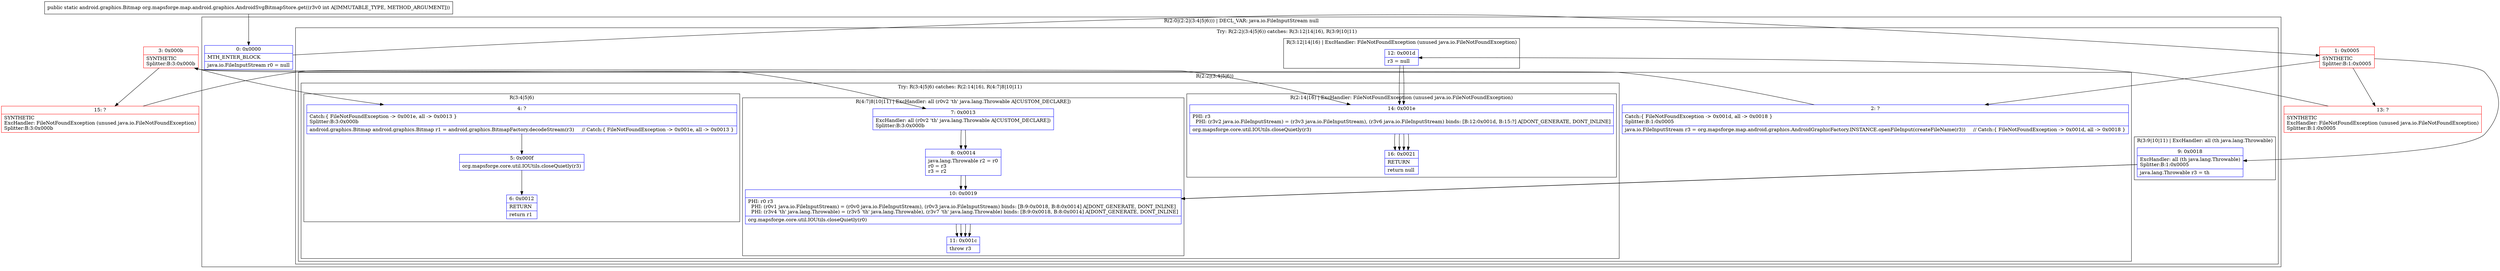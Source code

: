 digraph "CFG fororg.mapsforge.map.android.graphics.AndroidSvgBitmapStore.get(I)Landroid\/graphics\/Bitmap;" {
subgraph cluster_Region_547157854 {
label = "R(2:0|(2:2|(3:4|5|6))) | DECL_VAR: java.io.FileInputStream null\l";
node [shape=record,color=blue];
Node_0 [shape=record,label="{0\:\ 0x0000|MTH_ENTER_BLOCK\l|java.io.FileInputStream r0 = null\l}"];
subgraph cluster_TryCatchRegion_1389694761 {
label = "Try: R(2:2|(3:4|5|6)) catches: R(3:12|14|16), R(3:9|10|11)";
node [shape=record,color=blue];
subgraph cluster_Region_2018543048 {
label = "R(2:2|(3:4|5|6))";
node [shape=record,color=blue];
Node_2 [shape=record,label="{2\:\ ?|Catch:\{ FileNotFoundException \-\> 0x001d, all \-\> 0x0018 \}\lSplitter:B:1:0x0005\l|java.io.FileInputStream r3 = org.mapsforge.map.android.graphics.AndroidGraphicFactory.INSTANCE.openFileInput(createFileName(r3))     \/\/ Catch:\{ FileNotFoundException \-\> 0x001d, all \-\> 0x0018 \}\l}"];
subgraph cluster_TryCatchRegion_324859454 {
label = "Try: R(3:4|5|6) catches: R(2:14|16), R(4:7|8|10|11)";
node [shape=record,color=blue];
subgraph cluster_Region_2008214338 {
label = "R(3:4|5|6)";
node [shape=record,color=blue];
Node_4 [shape=record,label="{4\:\ ?|Catch:\{ FileNotFoundException \-\> 0x001e, all \-\> 0x0013 \}\lSplitter:B:3:0x000b\l|android.graphics.Bitmap android.graphics.Bitmap r1 = android.graphics.BitmapFactory.decodeStream(r3)     \/\/ Catch:\{ FileNotFoundException \-\> 0x001e, all \-\> 0x0013 \}\l}"];
Node_5 [shape=record,label="{5\:\ 0x000f|org.mapsforge.core.util.IOUtils.closeQuietly(r3)\l}"];
Node_6 [shape=record,label="{6\:\ 0x0012|RETURN\l|return r1\l}"];
}
subgraph cluster_Region_841320413 {
label = "R(2:14|16) | ExcHandler: FileNotFoundException (unused java.io.FileNotFoundException)\l";
node [shape=record,color=blue];
Node_14 [shape=record,label="{14\:\ 0x001e|PHI: r3 \l  PHI: (r3v2 java.io.FileInputStream) = (r3v3 java.io.FileInputStream), (r3v6 java.io.FileInputStream) binds: [B:12:0x001d, B:15:?] A[DONT_GENERATE, DONT_INLINE]\l|org.mapsforge.core.util.IOUtils.closeQuietly(r3)\l}"];
Node_16 [shape=record,label="{16\:\ 0x0021|RETURN\l|return null\l}"];
}
subgraph cluster_Region_1619913740 {
label = "R(4:7|8|10|11) | ExcHandler: all (r0v2 'th' java.lang.Throwable A[CUSTOM_DECLARE])\l";
node [shape=record,color=blue];
Node_7 [shape=record,label="{7\:\ 0x0013|ExcHandler: all (r0v2 'th' java.lang.Throwable A[CUSTOM_DECLARE])\lSplitter:B:3:0x000b\l}"];
Node_8 [shape=record,label="{8\:\ 0x0014|java.lang.Throwable r2 = r0\lr0 = r3\lr3 = r2\l}"];
Node_10 [shape=record,label="{10\:\ 0x0019|PHI: r0 r3 \l  PHI: (r0v1 java.io.FileInputStream) = (r0v0 java.io.FileInputStream), (r0v3 java.io.FileInputStream) binds: [B:9:0x0018, B:8:0x0014] A[DONT_GENERATE, DONT_INLINE]\l  PHI: (r3v4 'th' java.lang.Throwable) = (r3v5 'th' java.lang.Throwable), (r3v7 'th' java.lang.Throwable) binds: [B:9:0x0018, B:8:0x0014] A[DONT_GENERATE, DONT_INLINE]\l|org.mapsforge.core.util.IOUtils.closeQuietly(r0)\l}"];
Node_11 [shape=record,label="{11\:\ 0x001c|throw r3\l}"];
}
}
}
subgraph cluster_Region_1068610407 {
label = "R(3:12|14|16) | ExcHandler: FileNotFoundException (unused java.io.FileNotFoundException)\l";
node [shape=record,color=blue];
Node_12 [shape=record,label="{12\:\ 0x001d|r3 = null\l}"];
Node_14 [shape=record,label="{14\:\ 0x001e|PHI: r3 \l  PHI: (r3v2 java.io.FileInputStream) = (r3v3 java.io.FileInputStream), (r3v6 java.io.FileInputStream) binds: [B:12:0x001d, B:15:?] A[DONT_GENERATE, DONT_INLINE]\l|org.mapsforge.core.util.IOUtils.closeQuietly(r3)\l}"];
Node_16 [shape=record,label="{16\:\ 0x0021|RETURN\l|return null\l}"];
}
subgraph cluster_Region_1659217181 {
label = "R(3:9|10|11) | ExcHandler: all (th java.lang.Throwable)\l";
node [shape=record,color=blue];
Node_9 [shape=record,label="{9\:\ 0x0018|ExcHandler: all (th java.lang.Throwable)\lSplitter:B:1:0x0005\l|java.lang.Throwable r3 = th\l}"];
Node_10 [shape=record,label="{10\:\ 0x0019|PHI: r0 r3 \l  PHI: (r0v1 java.io.FileInputStream) = (r0v0 java.io.FileInputStream), (r0v3 java.io.FileInputStream) binds: [B:9:0x0018, B:8:0x0014] A[DONT_GENERATE, DONT_INLINE]\l  PHI: (r3v4 'th' java.lang.Throwable) = (r3v5 'th' java.lang.Throwable), (r3v7 'th' java.lang.Throwable) binds: [B:9:0x0018, B:8:0x0014] A[DONT_GENERATE, DONT_INLINE]\l|org.mapsforge.core.util.IOUtils.closeQuietly(r0)\l}"];
Node_11 [shape=record,label="{11\:\ 0x001c|throw r3\l}"];
}
}
}
subgraph cluster_Region_1068610407 {
label = "R(3:12|14|16) | ExcHandler: FileNotFoundException (unused java.io.FileNotFoundException)\l";
node [shape=record,color=blue];
Node_12 [shape=record,label="{12\:\ 0x001d|r3 = null\l}"];
Node_14 [shape=record,label="{14\:\ 0x001e|PHI: r3 \l  PHI: (r3v2 java.io.FileInputStream) = (r3v3 java.io.FileInputStream), (r3v6 java.io.FileInputStream) binds: [B:12:0x001d, B:15:?] A[DONT_GENERATE, DONT_INLINE]\l|org.mapsforge.core.util.IOUtils.closeQuietly(r3)\l}"];
Node_16 [shape=record,label="{16\:\ 0x0021|RETURN\l|return null\l}"];
}
subgraph cluster_Region_1659217181 {
label = "R(3:9|10|11) | ExcHandler: all (th java.lang.Throwable)\l";
node [shape=record,color=blue];
Node_9 [shape=record,label="{9\:\ 0x0018|ExcHandler: all (th java.lang.Throwable)\lSplitter:B:1:0x0005\l|java.lang.Throwable r3 = th\l}"];
Node_10 [shape=record,label="{10\:\ 0x0019|PHI: r0 r3 \l  PHI: (r0v1 java.io.FileInputStream) = (r0v0 java.io.FileInputStream), (r0v3 java.io.FileInputStream) binds: [B:9:0x0018, B:8:0x0014] A[DONT_GENERATE, DONT_INLINE]\l  PHI: (r3v4 'th' java.lang.Throwable) = (r3v5 'th' java.lang.Throwable), (r3v7 'th' java.lang.Throwable) binds: [B:9:0x0018, B:8:0x0014] A[DONT_GENERATE, DONT_INLINE]\l|org.mapsforge.core.util.IOUtils.closeQuietly(r0)\l}"];
Node_11 [shape=record,label="{11\:\ 0x001c|throw r3\l}"];
}
subgraph cluster_Region_841320413 {
label = "R(2:14|16) | ExcHandler: FileNotFoundException (unused java.io.FileNotFoundException)\l";
node [shape=record,color=blue];
Node_14 [shape=record,label="{14\:\ 0x001e|PHI: r3 \l  PHI: (r3v2 java.io.FileInputStream) = (r3v3 java.io.FileInputStream), (r3v6 java.io.FileInputStream) binds: [B:12:0x001d, B:15:?] A[DONT_GENERATE, DONT_INLINE]\l|org.mapsforge.core.util.IOUtils.closeQuietly(r3)\l}"];
Node_16 [shape=record,label="{16\:\ 0x0021|RETURN\l|return null\l}"];
}
subgraph cluster_Region_1619913740 {
label = "R(4:7|8|10|11) | ExcHandler: all (r0v2 'th' java.lang.Throwable A[CUSTOM_DECLARE])\l";
node [shape=record,color=blue];
Node_7 [shape=record,label="{7\:\ 0x0013|ExcHandler: all (r0v2 'th' java.lang.Throwable A[CUSTOM_DECLARE])\lSplitter:B:3:0x000b\l}"];
Node_8 [shape=record,label="{8\:\ 0x0014|java.lang.Throwable r2 = r0\lr0 = r3\lr3 = r2\l}"];
Node_10 [shape=record,label="{10\:\ 0x0019|PHI: r0 r3 \l  PHI: (r0v1 java.io.FileInputStream) = (r0v0 java.io.FileInputStream), (r0v3 java.io.FileInputStream) binds: [B:9:0x0018, B:8:0x0014] A[DONT_GENERATE, DONT_INLINE]\l  PHI: (r3v4 'th' java.lang.Throwable) = (r3v5 'th' java.lang.Throwable), (r3v7 'th' java.lang.Throwable) binds: [B:9:0x0018, B:8:0x0014] A[DONT_GENERATE, DONT_INLINE]\l|org.mapsforge.core.util.IOUtils.closeQuietly(r0)\l}"];
Node_11 [shape=record,label="{11\:\ 0x001c|throw r3\l}"];
}
Node_1 [shape=record,color=red,label="{1\:\ 0x0005|SYNTHETIC\lSplitter:B:1:0x0005\l}"];
Node_3 [shape=record,color=red,label="{3\:\ 0x000b|SYNTHETIC\lSplitter:B:3:0x000b\l}"];
Node_13 [shape=record,color=red,label="{13\:\ ?|SYNTHETIC\lExcHandler: FileNotFoundException (unused java.io.FileNotFoundException)\lSplitter:B:1:0x0005\l}"];
Node_15 [shape=record,color=red,label="{15\:\ ?|SYNTHETIC\lExcHandler: FileNotFoundException (unused java.io.FileNotFoundException)\lSplitter:B:3:0x000b\l}"];
MethodNode[shape=record,label="{public static android.graphics.Bitmap org.mapsforge.map.android.graphics.AndroidSvgBitmapStore.get((r3v0 int A[IMMUTABLE_TYPE, METHOD_ARGUMENT])) }"];
MethodNode -> Node_0;
Node_0 -> Node_1;
Node_2 -> Node_3;
Node_4 -> Node_5;
Node_5 -> Node_6;
Node_14 -> Node_16;
Node_7 -> Node_8;
Node_8 -> Node_10;
Node_10 -> Node_11;
Node_12 -> Node_14;
Node_14 -> Node_16;
Node_9 -> Node_10;
Node_10 -> Node_11;
Node_12 -> Node_14;
Node_14 -> Node_16;
Node_9 -> Node_10;
Node_10 -> Node_11;
Node_14 -> Node_16;
Node_7 -> Node_8;
Node_8 -> Node_10;
Node_10 -> Node_11;
Node_1 -> Node_2;
Node_1 -> Node_13;
Node_1 -> Node_9;
Node_3 -> Node_4;
Node_3 -> Node_15;
Node_3 -> Node_7;
Node_13 -> Node_12;
Node_15 -> Node_14;
}

